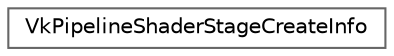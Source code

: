 digraph "类继承关系图"
{
 // LATEX_PDF_SIZE
  bgcolor="transparent";
  edge [fontname=Helvetica,fontsize=10,labelfontname=Helvetica,labelfontsize=10];
  node [fontname=Helvetica,fontsize=10,shape=box,height=0.2,width=0.4];
  rankdir="LR";
  Node0 [id="Node000000",label="VkPipelineShaderStageCreateInfo",height=0.2,width=0.4,color="grey40", fillcolor="white", style="filled",URL="$struct_vk_pipeline_shader_stage_create_info.html",tooltip=" "];
}
